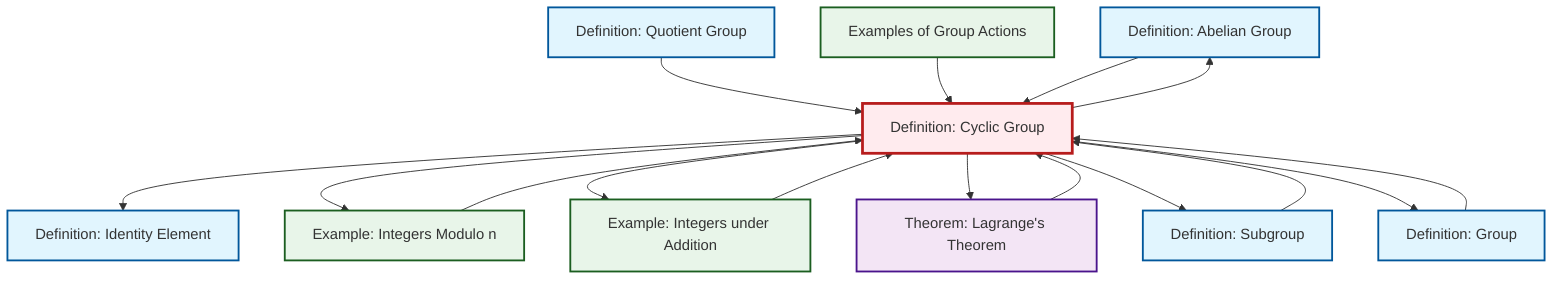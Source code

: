 graph TD
    classDef definition fill:#e1f5fe,stroke:#01579b,stroke-width:2px
    classDef theorem fill:#f3e5f5,stroke:#4a148c,stroke-width:2px
    classDef axiom fill:#fff3e0,stroke:#e65100,stroke-width:2px
    classDef example fill:#e8f5e9,stroke:#1b5e20,stroke-width:2px
    classDef current fill:#ffebee,stroke:#b71c1c,stroke-width:3px
    def-abelian-group["Definition: Abelian Group"]:::definition
    def-cyclic-group["Definition: Cyclic Group"]:::definition
    ex-group-action-examples["Examples of Group Actions"]:::example
    def-subgroup["Definition: Subgroup"]:::definition
    def-group["Definition: Group"]:::definition
    ex-integers-addition["Example: Integers under Addition"]:::example
    thm-lagrange["Theorem: Lagrange's Theorem"]:::theorem
    def-quotient-group["Definition: Quotient Group"]:::definition
    def-identity-element["Definition: Identity Element"]:::definition
    ex-quotient-integers-mod-n["Example: Integers Modulo n"]:::example
    ex-quotient-integers-mod-n --> def-cyclic-group
    thm-lagrange --> def-cyclic-group
    def-quotient-group --> def-cyclic-group
    def-cyclic-group --> def-identity-element
    ex-group-action-examples --> def-cyclic-group
    ex-integers-addition --> def-cyclic-group
    def-subgroup --> def-cyclic-group
    def-cyclic-group --> ex-quotient-integers-mod-n
    def-group --> def-cyclic-group
    def-cyclic-group --> ex-integers-addition
    def-cyclic-group --> thm-lagrange
    def-cyclic-group --> def-subgroup
    def-cyclic-group --> def-group
    def-abelian-group --> def-cyclic-group
    def-cyclic-group --> def-abelian-group
    class def-cyclic-group current